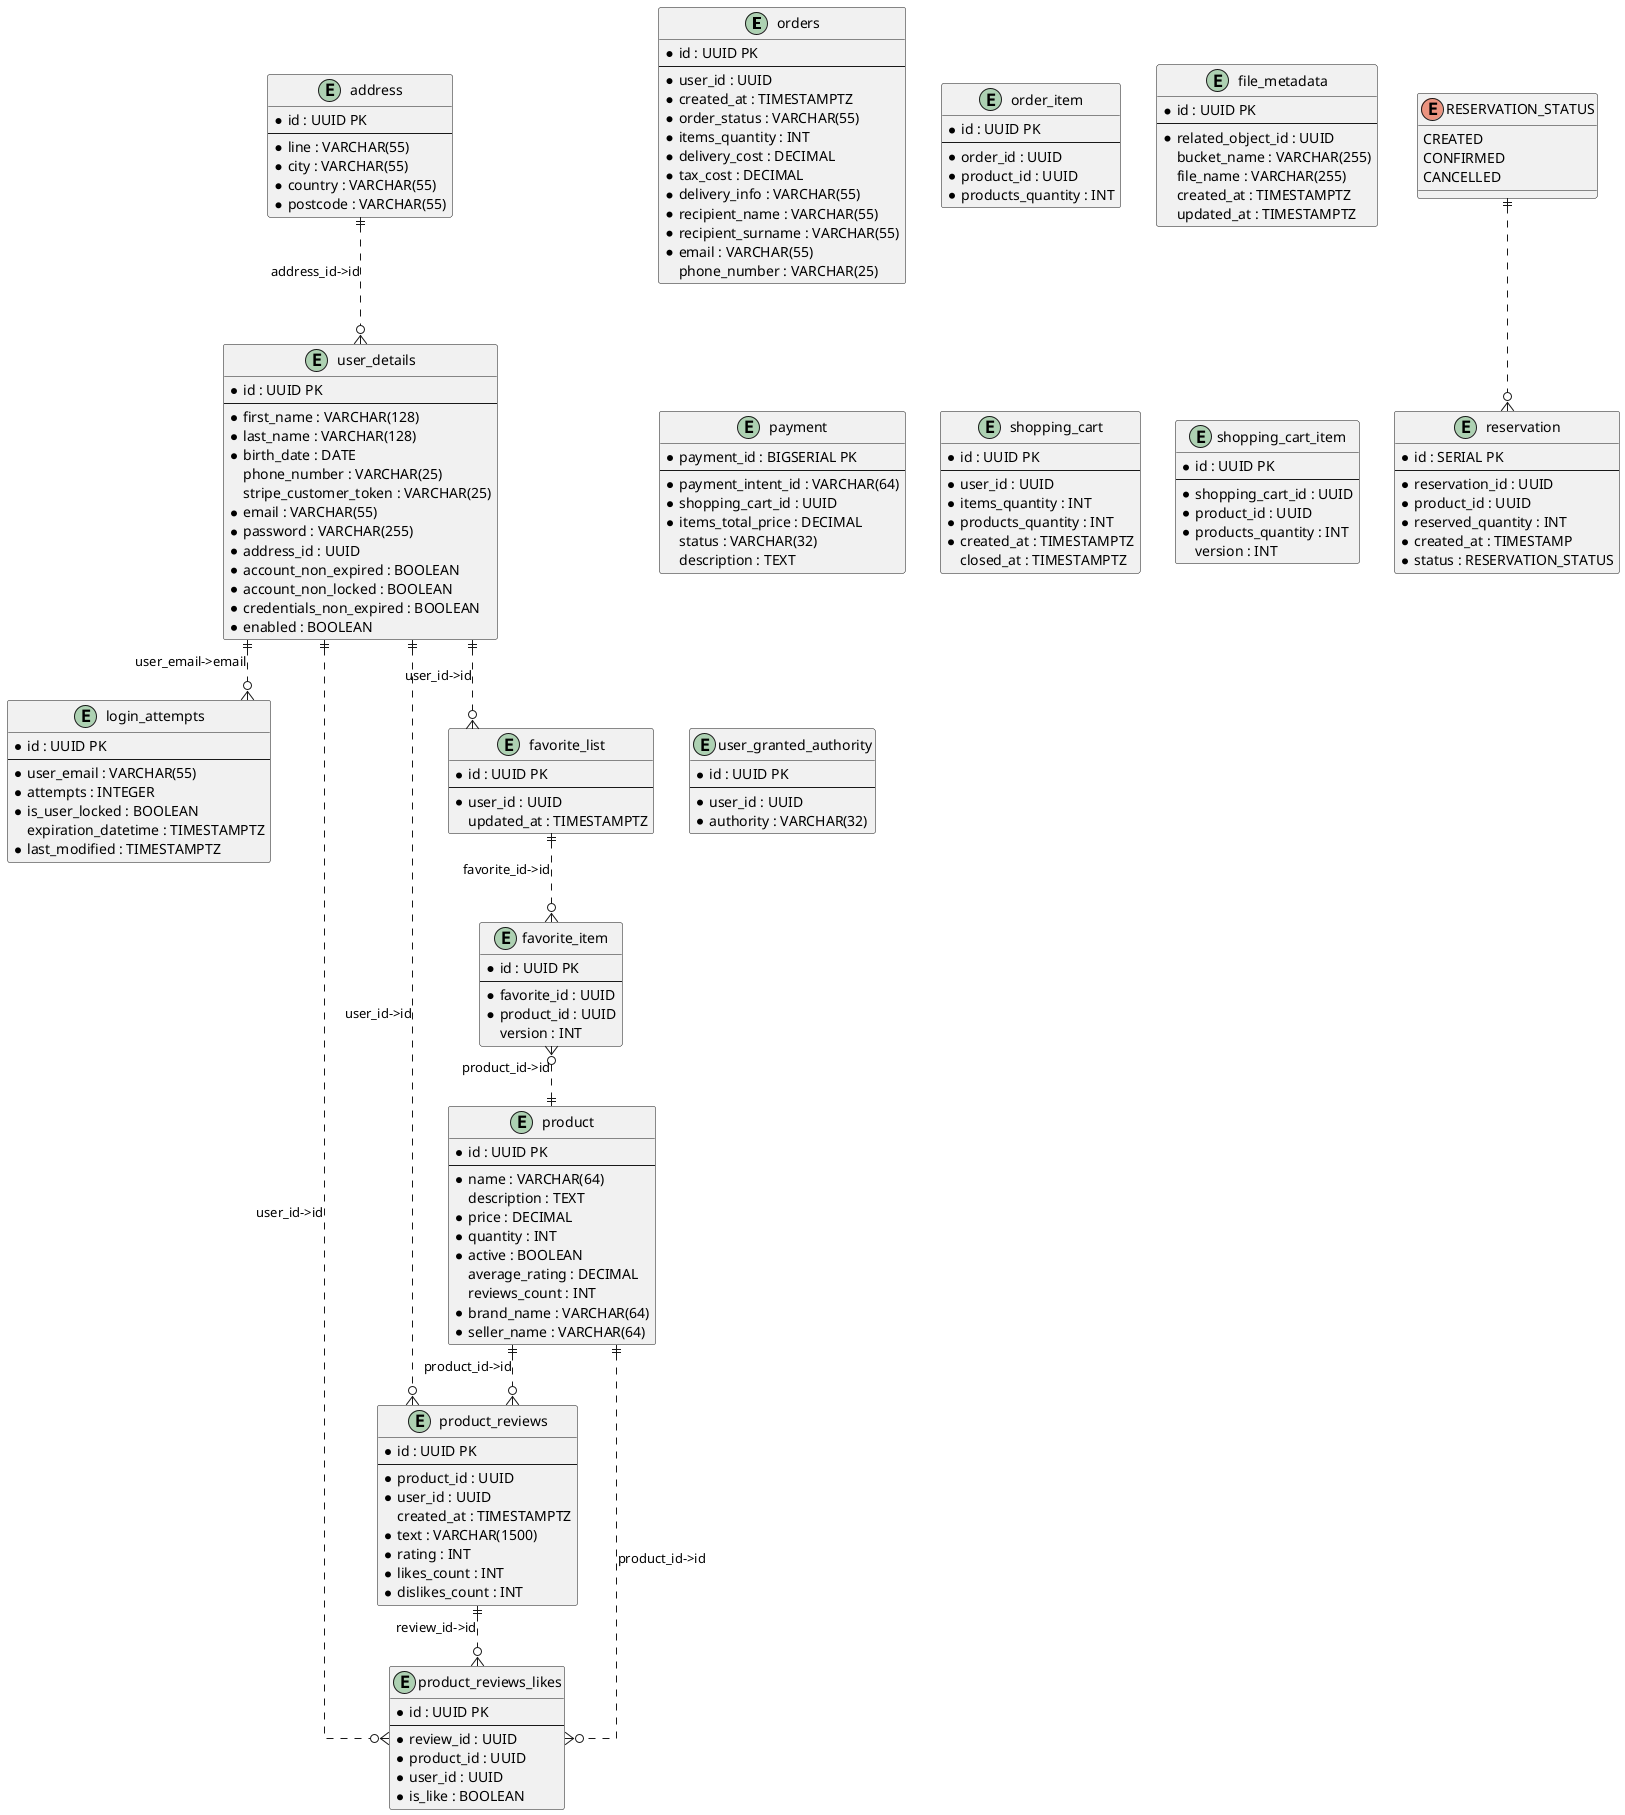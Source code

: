 @startuml
' hide the spot
' hide circle

' avoid problems with angled crows feet
skinparam linetype ortho

entity "orders" {
 *id : UUID PK
 --
 *user_id : UUID
 *created_at : TIMESTAMPTZ
 *order_status : VARCHAR(55)
 *items_quantity : INT
 *delivery_cost : DECIMAL
 *tax_cost : DECIMAL
 *delivery_info : VARCHAR(55)
 *recipient_name : VARCHAR(55)
 *recipient_surname : VARCHAR(55)
 *email : VARCHAR(55)
 phone_number : VARCHAR(25)
}

entity "order_item" {
 *id : UUID PK
 --
 *order_id : UUID
 *product_id : UUID
 *products_quantity : INT
}

entity "login_attempts" {
 *id : UUID PK
 --
 *user_email : VARCHAR(55)
 *attempts : INTEGER
 *is_user_locked : BOOLEAN
 expiration_datetime : TIMESTAMPTZ
 *last_modified : TIMESTAMPTZ
}

entity "product_reviews" {
 *id : UUID PK
 --
 *product_id : UUID
 *user_id : UUID
 created_at : TIMESTAMPTZ
 *text : VARCHAR(1500)
 *rating : INT
 *likes_count : INT
 *dislikes_count : INT
}

entity "product_reviews_likes" {
 *id : UUID PK
 --
 *review_id : UUID
 *product_id : UUID
 *user_id : UUID
 *is_like : BOOLEAN
}

entity "file_metadata" {
 *id : UUID PK
 --
 *related_object_id : UUID
 bucket_name : VARCHAR(255)
 file_name : VARCHAR(255)
 created_at : TIMESTAMPTZ
 updated_at : TIMESTAMPTZ
}

entity "product" {
 *id : UUID PK
 --
 *name : VARCHAR(64)
 description : TEXT
 *price : DECIMAL
 *quantity : INT
 *active : BOOLEAN
 average_rating : DECIMAL
 reviews_count : INT
 *brand_name : VARCHAR(64)
 *seller_name : VARCHAR(64)
}

entity "payment" {
 *payment_id : BIGSERIAL PK
 --
 *payment_intent_id : VARCHAR(64)
 *shopping_cart_id : UUID
 *items_total_price : DECIMAL
 status : VARCHAR(32)
 description : TEXT
}

entity "shopping_cart" {
 *id : UUID PK
 --
 *user_id : UUID
 *items_quantity : INT
 *products_quantity : INT
 *created_at : TIMESTAMPTZ
 closed_at : TIMESTAMPTZ
}

entity "shopping_cart_item" {
 *id : UUID PK
 --
 *shopping_cart_id : UUID
 *product_id : UUID
 *products_quantity : INT
 version : INT
}

enum "RESERVATION_STATUS" {
  CREATED
  CONFIRMED
  CANCELLED
}

entity "reservation" {
 *id : SERIAL PK
 --
 *reservation_id : UUID
 *product_id : UUID
 *reserved_quantity : INT
 *created_at : TIMESTAMP
 *status : RESERVATION_STATUS
}

entity "favorite_list" {
 *id : UUID PK
 --
 *user_id : UUID
 updated_at : TIMESTAMPTZ
}

entity "favorite_item" {
 *id : UUID PK
 --
 *favorite_id : UUID
 *product_id : UUID
 version : INT
}

entity "address" {
 *id : UUID PK
 --
 *line : VARCHAR(55)
 *city : VARCHAR(55)
 *country : VARCHAR(55)
 *postcode : VARCHAR(55)
}

entity "user_granted_authority" as ua {
 *id : UUID PK
 --
 *user_id : UUID
 *authority : VARCHAR(32)
}

entity "user_details" {
 *id : UUID PK
 --
 *first_name : VARCHAR(128)
 *last_name : VARCHAR(128)
 *birth_date : DATE
 phone_number : VARCHAR(25)
 stripe_customer_token : VARCHAR(25)
 *email : VARCHAR(55)
 *password : VARCHAR(255)
 *address_id : UUID
 *account_non_expired : BOOLEAN
 *account_non_locked : BOOLEAN
 *credentials_non_expired : BOOLEAN
 *enabled : BOOLEAN
}

"user_details" ||..o{ "login_attempts" : user_email->email
"user_details" ||..o{ "product_reviews" : user_id->id

"product" ||..o{ "product_reviews" : product_id->id

"product_reviews" ||..o{ "product_reviews_likes" : review_id->id
"product" ||..o{ "product_reviews_likes" : product_id->id
"user_details" ||..o{ "product_reviews_likes" : user_id->id

RESERVATION_STATUS ||..o{ "reservation"

"user_details" ||..o{ "favorite_list" : user_id->id

"favorite_list" ||..o{ "favorite_item" : favorite_id->id
"product" ||.up.o{ "favorite_item" : product_id->id

"address" ||..o{ "user_details" : address_id->id

@enduml